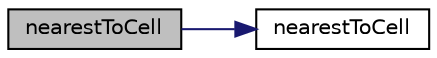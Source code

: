 digraph "nearestToCell"
{
  bgcolor="transparent";
  edge [fontname="Helvetica",fontsize="10",labelfontname="Helvetica",labelfontsize="10"];
  node [fontname="Helvetica",fontsize="10",shape=record];
  rankdir="LR";
  Node1 [label="nearestToCell",height=0.2,width=0.4,color="black", fillcolor="grey75", style="filled", fontcolor="black"];
  Node1 -> Node2 [color="midnightblue",fontsize="10",style="solid",fontname="Helvetica"];
  Node2 [label="nearestToCell",height=0.2,width=0.4,color="black",URL="$a01610.html#aa235a58e4da7466fcd4363f4972ebc9f",tooltip="Construct from components. "];
}

